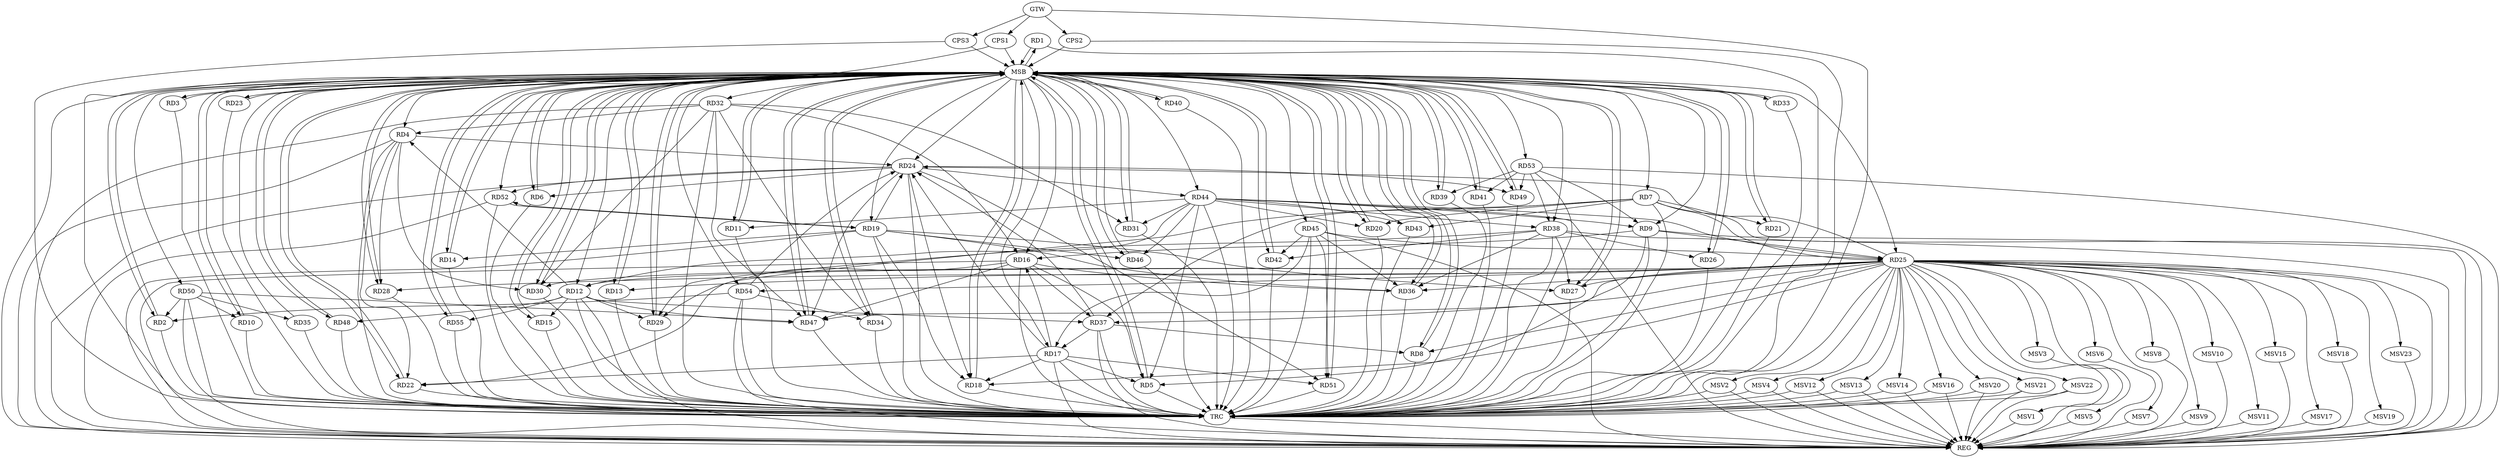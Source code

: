 strict digraph G {
  RD1 [ label="RD1" ];
  RD2 [ label="RD2" ];
  RD3 [ label="RD3" ];
  RD4 [ label="RD4" ];
  RD5 [ label="RD5" ];
  RD6 [ label="RD6" ];
  RD7 [ label="RD7" ];
  RD8 [ label="RD8" ];
  RD9 [ label="RD9" ];
  RD10 [ label="RD10" ];
  RD11 [ label="RD11" ];
  RD12 [ label="RD12" ];
  RD13 [ label="RD13" ];
  RD14 [ label="RD14" ];
  RD15 [ label="RD15" ];
  RD16 [ label="RD16" ];
  RD17 [ label="RD17" ];
  RD18 [ label="RD18" ];
  RD19 [ label="RD19" ];
  RD20 [ label="RD20" ];
  RD21 [ label="RD21" ];
  RD22 [ label="RD22" ];
  RD23 [ label="RD23" ];
  RD24 [ label="RD24" ];
  RD25 [ label="RD25" ];
  RD26 [ label="RD26" ];
  RD27 [ label="RD27" ];
  RD28 [ label="RD28" ];
  RD29 [ label="RD29" ];
  RD30 [ label="RD30" ];
  RD31 [ label="RD31" ];
  RD32 [ label="RD32" ];
  RD33 [ label="RD33" ];
  RD34 [ label="RD34" ];
  RD35 [ label="RD35" ];
  RD36 [ label="RD36" ];
  RD37 [ label="RD37" ];
  RD38 [ label="RD38" ];
  RD39 [ label="RD39" ];
  RD40 [ label="RD40" ];
  RD41 [ label="RD41" ];
  RD42 [ label="RD42" ];
  RD43 [ label="RD43" ];
  RD44 [ label="RD44" ];
  RD45 [ label="RD45" ];
  RD46 [ label="RD46" ];
  RD47 [ label="RD47" ];
  RD48 [ label="RD48" ];
  RD49 [ label="RD49" ];
  RD50 [ label="RD50" ];
  RD51 [ label="RD51" ];
  RD52 [ label="RD52" ];
  RD53 [ label="RD53" ];
  RD54 [ label="RD54" ];
  RD55 [ label="RD55" ];
  CPS1 [ label="CPS1" ];
  CPS2 [ label="CPS2" ];
  CPS3 [ label="CPS3" ];
  GTW [ label="GTW" ];
  REG [ label="REG" ];
  MSB [ label="MSB" ];
  TRC [ label="TRC" ];
  MSV1 [ label="MSV1" ];
  MSV2 [ label="MSV2" ];
  MSV3 [ label="MSV3" ];
  MSV4 [ label="MSV4" ];
  MSV5 [ label="MSV5" ];
  MSV6 [ label="MSV6" ];
  MSV7 [ label="MSV7" ];
  MSV8 [ label="MSV8" ];
  MSV9 [ label="MSV9" ];
  MSV10 [ label="MSV10" ];
  MSV11 [ label="MSV11" ];
  MSV12 [ label="MSV12" ];
  MSV13 [ label="MSV13" ];
  MSV14 [ label="MSV14" ];
  MSV15 [ label="MSV15" ];
  MSV16 [ label="MSV16" ];
  MSV17 [ label="MSV17" ];
  MSV18 [ label="MSV18" ];
  MSV19 [ label="MSV19" ];
  MSV20 [ label="MSV20" ];
  MSV21 [ label="MSV21" ];
  MSV22 [ label="MSV22" ];
  MSV23 [ label="MSV23" ];
  RD50 -> RD2;
  RD54 -> RD2;
  RD12 -> RD4;
  RD4 -> RD22;
  RD4 -> RD24;
  RD4 -> RD28;
  RD4 -> RD30;
  RD32 -> RD4;
  RD9 -> RD5;
  RD16 -> RD5;
  RD17 -> RD5;
  RD44 -> RD5;
  RD24 -> RD6;
  RD7 -> RD20;
  RD7 -> RD21;
  RD7 -> RD22;
  RD7 -> RD25;
  RD7 -> RD37;
  RD7 -> RD43;
  RD25 -> RD8;
  RD37 -> RD8;
  RD9 -> RD16;
  RD9 -> RD25;
  RD44 -> RD9;
  RD53 -> RD9;
  RD50 -> RD10;
  RD44 -> RD11;
  RD12 -> RD15;
  RD25 -> RD12;
  RD12 -> RD29;
  RD12 -> RD37;
  RD44 -> RD12;
  RD12 -> RD47;
  RD12 -> RD48;
  RD12 -> RD55;
  RD25 -> RD13;
  RD19 -> RD14;
  RD17 -> RD16;
  RD16 -> RD29;
  RD32 -> RD16;
  RD16 -> RD36;
  RD16 -> RD37;
  RD16 -> RD47;
  RD17 -> RD18;
  RD17 -> RD22;
  RD17 -> RD24;
  RD37 -> RD17;
  RD45 -> RD17;
  RD17 -> RD51;
  RD19 -> RD18;
  RD24 -> RD18;
  RD25 -> RD18;
  RD19 -> RD24;
  RD19 -> RD27;
  RD19 -> RD36;
  RD19 -> RD46;
  RD19 -> RD52;
  RD52 -> RD19;
  RD44 -> RD20;
  RD25 -> RD24;
  RD37 -> RD24;
  RD24 -> RD44;
  RD24 -> RD47;
  RD24 -> RD49;
  RD24 -> RD51;
  RD24 -> RD52;
  RD54 -> RD24;
  RD25 -> RD27;
  RD25 -> RD28;
  RD25 -> RD30;
  RD25 -> RD36;
  RD25 -> RD37;
  RD44 -> RD25;
  RD45 -> RD25;
  RD25 -> RD47;
  RD25 -> RD54;
  RD38 -> RD26;
  RD38 -> RD27;
  RD38 -> RD29;
  RD32 -> RD30;
  RD32 -> RD31;
  RD44 -> RD31;
  RD32 -> RD34;
  RD32 -> RD47;
  RD54 -> RD34;
  RD50 -> RD35;
  RD38 -> RD36;
  RD45 -> RD36;
  RD38 -> RD42;
  RD44 -> RD38;
  RD53 -> RD38;
  RD53 -> RD39;
  RD53 -> RD41;
  RD45 -> RD42;
  RD44 -> RD43;
  RD44 -> RD46;
  RD45 -> RD51;
  RD50 -> RD47;
  RD53 -> RD49;
  GTW -> CPS1;
  GTW -> CPS2;
  GTW -> CPS3;
  RD4 -> REG;
  RD7 -> REG;
  RD9 -> REG;
  RD12 -> REG;
  RD16 -> REG;
  RD17 -> REG;
  RD19 -> REG;
  RD24 -> REG;
  RD25 -> REG;
  RD32 -> REG;
  RD37 -> REG;
  RD38 -> REG;
  RD44 -> REG;
  RD45 -> REG;
  RD50 -> REG;
  RD52 -> REG;
  RD53 -> REG;
  RD54 -> REG;
  RD1 -> MSB;
  MSB -> RD2;
  MSB -> RD18;
  MSB -> RD24;
  MSB -> RD26;
  MSB -> RD36;
  MSB -> REG;
  RD2 -> MSB;
  MSB -> RD6;
  MSB -> RD7;
  MSB -> RD11;
  MSB -> RD16;
  MSB -> RD17;
  MSB -> RD23;
  MSB -> RD25;
  MSB -> RD27;
  MSB -> RD38;
  MSB -> RD50;
  MSB -> RD54;
  RD3 -> MSB;
  MSB -> RD1;
  MSB -> RD5;
  MSB -> RD19;
  MSB -> RD44;
  RD5 -> MSB;
  MSB -> RD10;
  MSB -> RD12;
  MSB -> RD20;
  MSB -> RD22;
  RD6 -> MSB;
  RD8 -> MSB;
  MSB -> RD13;
  MSB -> RD29;
  MSB -> RD32;
  MSB -> RD39;
  MSB -> RD51;
  RD10 -> MSB;
  MSB -> RD14;
  RD11 -> MSB;
  MSB -> RD4;
  MSB -> RD8;
  RD13 -> MSB;
  MSB -> RD3;
  MSB -> RD34;
  RD14 -> MSB;
  MSB -> RD31;
  RD15 -> MSB;
  MSB -> RD47;
  MSB -> RD49;
  MSB -> RD52;
  RD18 -> MSB;
  MSB -> RD15;
  MSB -> RD46;
  MSB -> RD48;
  MSB -> RD53;
  RD20 -> MSB;
  MSB -> RD42;
  RD21 -> MSB;
  MSB -> RD33;
  RD22 -> MSB;
  RD23 -> MSB;
  MSB -> RD21;
  MSB -> RD40;
  RD26 -> MSB;
  RD27 -> MSB;
  MSB -> RD41;
  RD28 -> MSB;
  RD29 -> MSB;
  MSB -> RD9;
  MSB -> RD55;
  RD30 -> MSB;
  MSB -> RD45;
  RD31 -> MSB;
  RD33 -> MSB;
  RD34 -> MSB;
  MSB -> RD28;
  RD35 -> MSB;
  RD36 -> MSB;
  RD39 -> MSB;
  RD40 -> MSB;
  RD41 -> MSB;
  RD42 -> MSB;
  RD43 -> MSB;
  RD46 -> MSB;
  RD47 -> MSB;
  RD48 -> MSB;
  MSB -> RD30;
  RD49 -> MSB;
  RD51 -> MSB;
  RD55 -> MSB;
  CPS1 -> MSB;
  CPS2 -> MSB;
  CPS3 -> MSB;
  RD1 -> TRC;
  RD2 -> TRC;
  RD3 -> TRC;
  RD4 -> TRC;
  RD5 -> TRC;
  RD6 -> TRC;
  RD7 -> TRC;
  RD8 -> TRC;
  RD9 -> TRC;
  RD10 -> TRC;
  RD11 -> TRC;
  RD12 -> TRC;
  RD13 -> TRC;
  RD14 -> TRC;
  RD15 -> TRC;
  RD16 -> TRC;
  RD17 -> TRC;
  RD18 -> TRC;
  RD19 -> TRC;
  RD20 -> TRC;
  RD21 -> TRC;
  RD22 -> TRC;
  RD23 -> TRC;
  RD24 -> TRC;
  RD25 -> TRC;
  RD26 -> TRC;
  RD27 -> TRC;
  RD28 -> TRC;
  RD29 -> TRC;
  RD30 -> TRC;
  RD31 -> TRC;
  RD32 -> TRC;
  RD33 -> TRC;
  RD34 -> TRC;
  RD35 -> TRC;
  RD36 -> TRC;
  RD37 -> TRC;
  RD38 -> TRC;
  RD39 -> TRC;
  RD40 -> TRC;
  RD41 -> TRC;
  RD42 -> TRC;
  RD43 -> TRC;
  RD44 -> TRC;
  RD45 -> TRC;
  RD46 -> TRC;
  RD47 -> TRC;
  RD48 -> TRC;
  RD49 -> TRC;
  RD50 -> TRC;
  RD51 -> TRC;
  RD52 -> TRC;
  RD53 -> TRC;
  RD54 -> TRC;
  RD55 -> TRC;
  CPS1 -> TRC;
  CPS2 -> TRC;
  CPS3 -> TRC;
  GTW -> TRC;
  TRC -> REG;
  RD25 -> MSV1;
  RD25 -> MSV2;
  RD25 -> MSV3;
  MSV1 -> REG;
  MSV2 -> REG;
  MSV2 -> TRC;
  MSV3 -> REG;
  RD25 -> MSV4;
  RD25 -> MSV5;
  RD25 -> MSV6;
  MSV4 -> REG;
  MSV4 -> TRC;
  MSV5 -> REG;
  MSV6 -> REG;
  RD25 -> MSV7;
  RD25 -> MSV8;
  MSV7 -> REG;
  MSV8 -> REG;
  RD25 -> MSV9;
  MSV9 -> REG;
  RD25 -> MSV10;
  MSV10 -> REG;
  RD25 -> MSV11;
  RD25 -> MSV12;
  RD25 -> MSV13;
  MSV11 -> REG;
  MSV12 -> REG;
  MSV12 -> TRC;
  MSV13 -> REG;
  MSV13 -> TRC;
  RD25 -> MSV14;
  RD25 -> MSV15;
  MSV14 -> REG;
  MSV14 -> TRC;
  MSV15 -> REG;
  RD25 -> MSV16;
  RD25 -> MSV17;
  MSV16 -> REG;
  MSV16 -> TRC;
  MSV17 -> REG;
  RD25 -> MSV18;
  MSV18 -> REG;
  RD25 -> MSV19;
  RD25 -> MSV20;
  MSV19 -> REG;
  MSV20 -> REG;
  MSV20 -> TRC;
  RD25 -> MSV21;
  MSV21 -> REG;
  MSV21 -> TRC;
  RD25 -> MSV22;
  RD25 -> MSV23;
  MSV22 -> REG;
  MSV22 -> TRC;
  MSV23 -> REG;
}
